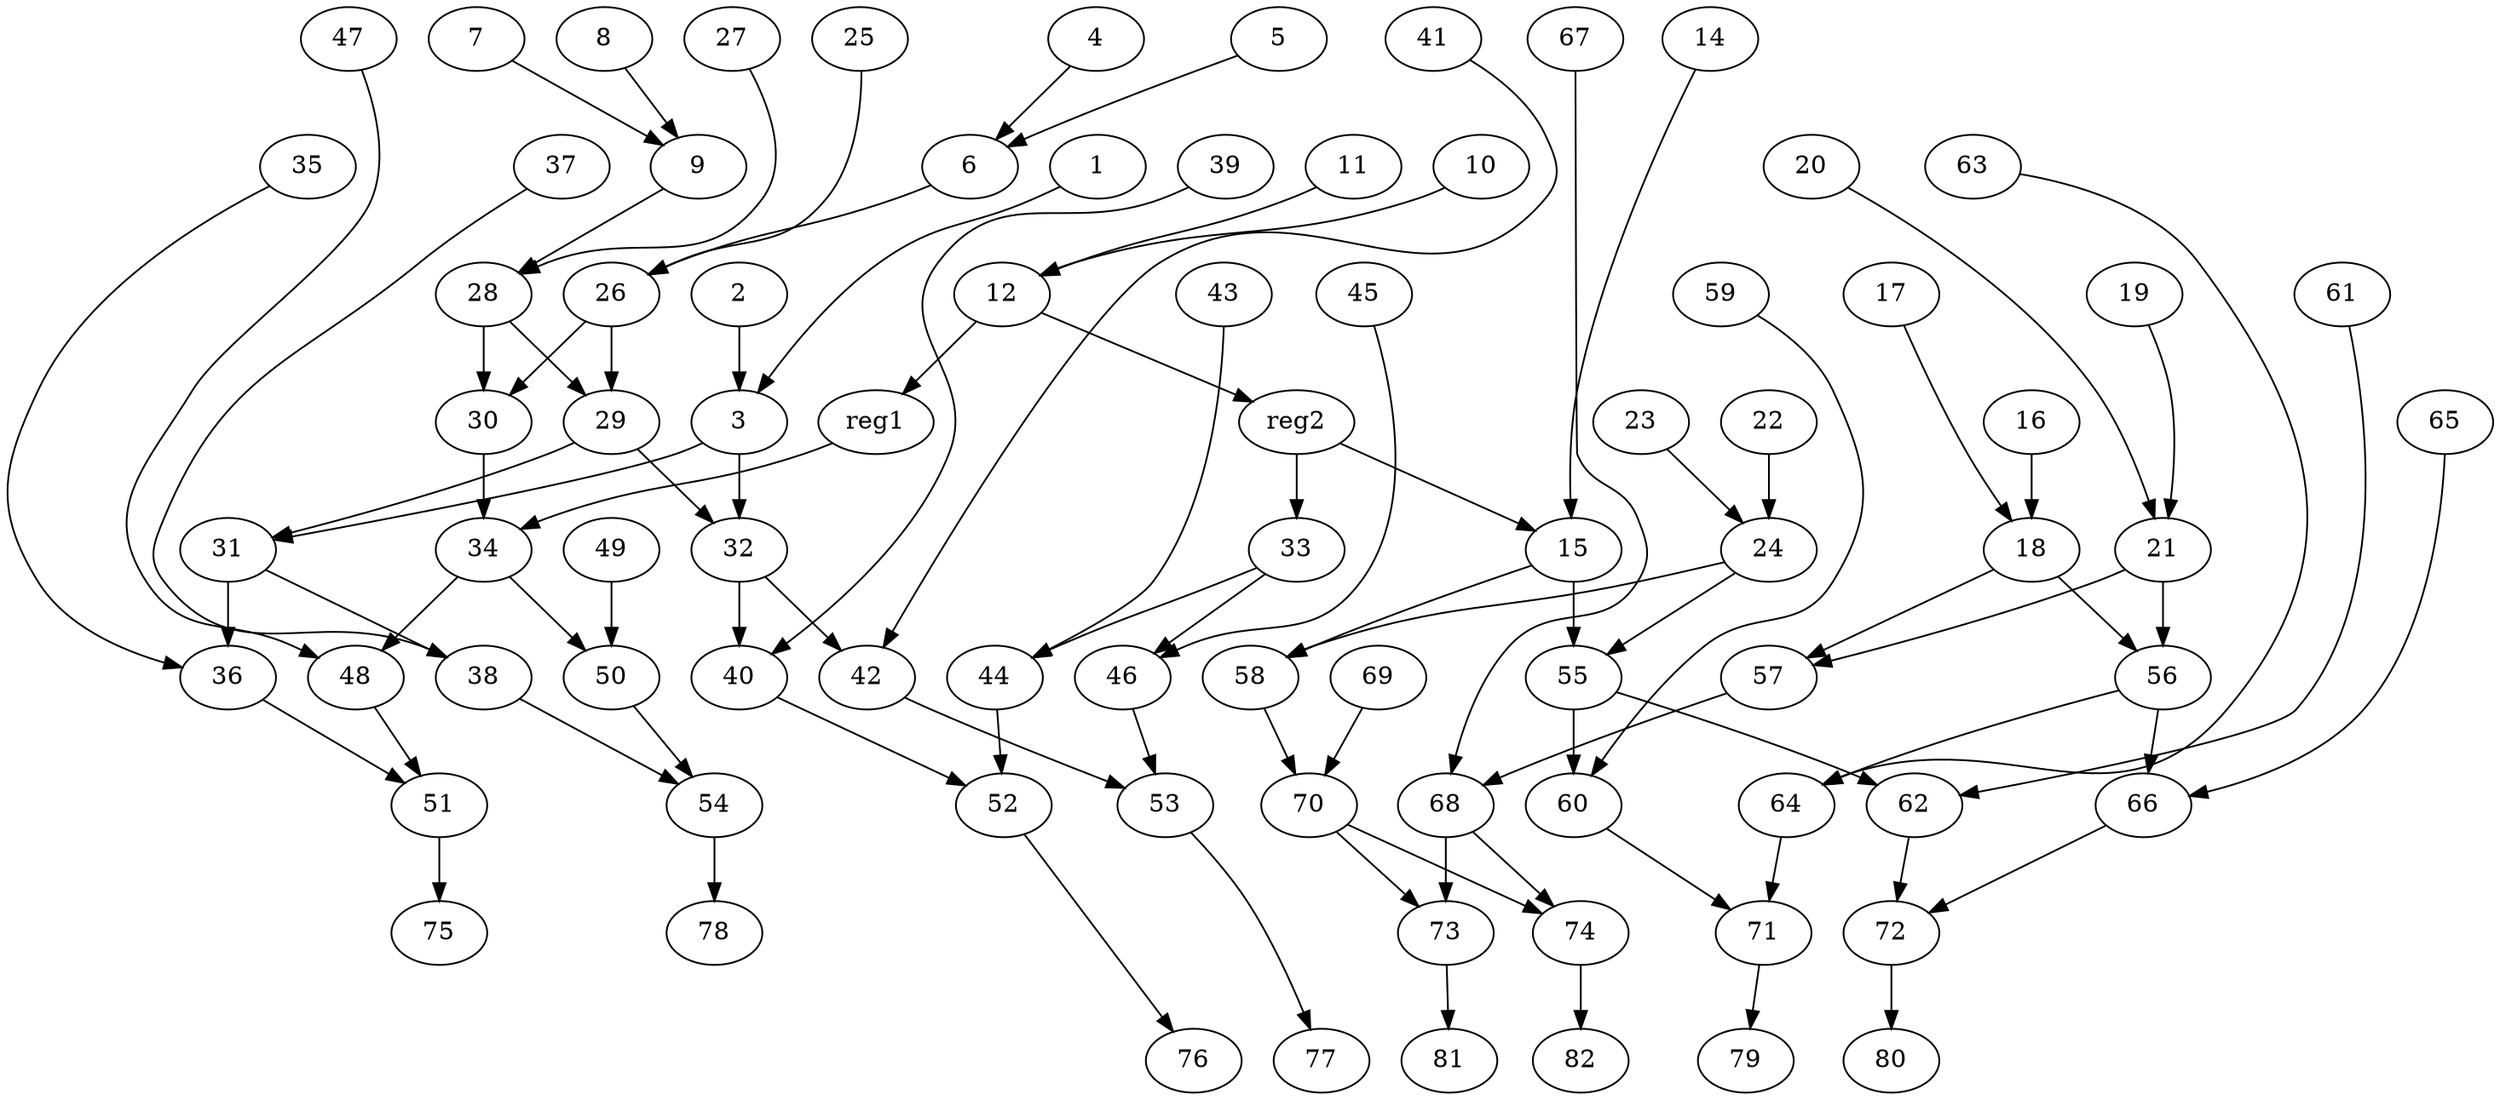 digraph G {
    1;
    3;
    2;
    31;
    32;
    4;
    6;
    5;
    26;
    7;
    9;
    8;
    28;
    10;
    12;
    11;
    reg1;
    reg2;
    14;
    15;
    55;
    58;
    16;
    18;
    17;
    57;
    56;
    19;
    21;
    20;
    22;
    24;
    23;
    25;
    30;
    29;
    27;
    34;
    36;
    38;
    40;
    42;
    33;
    44;
    46;
    48;
    50;
    35;
    51;
    37;
    54;
    39;
    52;
    41;
    53;
    43;
    45;
    47;
    49;
    75;
    76;
    77;
    78;
    60;
    62;
    66;
    64;
    68;
    70;
    59;
    71;
    61;
    72;
    63;
    65;
    67;
    73;
    74;
    69;
    79;
    80;
    81;
    82;
    1 -> 3 [weight=0];
    3 -> 31 [weight=0];
    3 -> 32 [weight=1];
    2 -> 3 [weight=0];
    31 -> 36 [weight=2];
    31 -> 38 [weight=0];
    32 -> 40 [weight=0];
    32 -> 42 [weight=0];
    4 -> 6 [weight=0];
    6 -> 26 [weight=0];
    5 -> 6 [weight=0];
    26 -> 30 [weight=1];
    26 -> 29 [weight=1];
    7 -> 9 [weight=0];
    9 -> 28 [weight=0];
    8 -> 9 [weight=0];
    28 -> 30 [weight=2];
    28 -> 29 [weight=0];
    10 -> 12 [weight=0];
    12 -> reg1 [weight=0];
    12 -> reg2 [weight=0];
    11 -> 12 [weight=0];
    reg1 -> 34 [weight=1];
    reg2 -> 33 [weight=4];
    reg2 -> 15 [weight=0];
    14 -> 15 [weight=0];
    15 -> 55 [weight=2];
    15 -> 58 [weight=0];
    55 -> 60 [weight=2];
    55 -> 62 [weight=0];
    58 -> 70 [weight=1];
    16 -> 18 [weight=1];
    18 -> 57 [weight=0];
    18 -> 56 [weight=0];
    17 -> 18 [weight=0];
    57 -> 68 [weight=1];
    56 -> 66 [weight=0];
    56 -> 64 [weight=0];
    19 -> 21 [weight=0];
    21 -> 57 [weight=0];
    21 -> 56 [weight=1];
    20 -> 21 [weight=0];
    22 -> 24 [weight=1];
    24 -> 55 [weight=0];
    24 -> 58 [weight=0];
    23 -> 24 [weight=1];
    25 -> 26 [weight=0];
    30 -> 34 [weight=0];
    29 -> 31 [weight=0];
    29 -> 32 [weight=0];
    27 -> 28 [weight=0];
    34 -> 48 [weight=0];
    34 -> 50 [weight=0];
    36 -> 51 [weight=0];
    38 -> 54 [weight=0];
    40 -> 52 [weight=0];
    42 -> 53 [weight=0];
    33 -> 44 [weight=0];
    33 -> 46 [weight=0];
    44 -> 52 [weight=0];
    46 -> 53 [weight=0];
    48 -> 51 [weight=0];
    50 -> 54 [weight=0];
    35 -> 36 [weight=0];
    51 -> 75 [weight=1];
    37 -> 38 [weight=0];
    54 -> 78 [weight=1];
    39 -> 40 [weight=0];
    52 -> 76 [weight=0];
    41 -> 42 [weight=0];
    53 -> 77 [weight=0];
    43 -> 44 [weight=0];
    45 -> 46 [weight=0];
    47 -> 48 [weight=0];
    49 -> 50 [weight=1];
    60 -> 71 [weight=0];
    62 -> 72 [weight=0];
    66 -> 72 [weight=0];
    64 -> 71 [weight=0];
    68 -> 73 [weight=1];
    68 -> 74 [weight=0];
    70 -> 73 [weight=0];
    70 -> 74 [weight=0];
    59 -> 60 [weight=0];
    71 -> 79 [weight=0];
    61 -> 62 [weight=0];
    72 -> 80 [weight=2];
    63 -> 64 [weight=0];
    65 -> 66 [weight=0];
    67 -> 68 [weight=0];
    73 -> 81 [weight=0];
    74 -> 82 [weight=1];
    69 -> 70 [weight=1];
}
